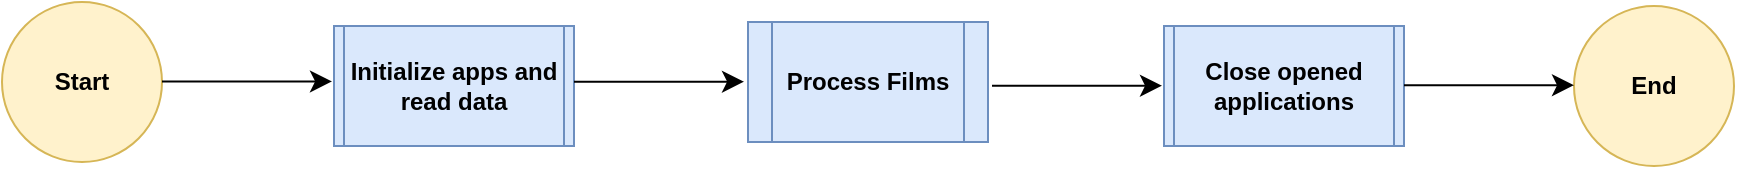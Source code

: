 <mxfile version="24.7.5" pages="6">
  <diagram name="Main TO-BE" id="g6Ii-7FAYiTRQ6rAsWxS">
    <mxGraphModel dx="-5" dy="1145" grid="0" gridSize="10" guides="1" tooltips="1" connect="1" arrows="1" fold="1" page="0" pageScale="1" pageWidth="850" pageHeight="1100" math="0" shadow="0">
      <root>
        <mxCell id="0" />
        <mxCell id="1" parent="0" />
        <mxCell id="bSlsCNtthOfruHYmhtNP-1" value="Start" style="ellipse;whiteSpace=wrap;html=1;aspect=fixed;fontStyle=1;fillColor=#fff2cc;strokeColor=#d6b656;" parent="1" vertex="1">
          <mxGeometry x="1568" y="-15" width="80" height="80" as="geometry" />
        </mxCell>
        <UserObject label="Initialize apps and read data" link="data:page/id,ruX4-K7DNZ9CoTYpRuX1" id="bSlsCNtthOfruHYmhtNP-2">
          <mxCell style="shape=process;whiteSpace=wrap;html=1;backgroundOutline=1;fillColor=#dae8fc;strokeColor=#6c8ebf;fontStyle=1;size=0.043;" parent="1" vertex="1">
            <mxGeometry x="1734" y="-3" width="120" height="60" as="geometry" />
          </mxCell>
        </UserObject>
        <mxCell id="bSlsCNtthOfruHYmhtNP-3" style="edgeStyle=none;curved=1;rounded=0;orthogonalLoop=1;jettySize=auto;html=1;entryX=0;entryY=0;entryDx=0;entryDy=0;fontSize=12;startSize=8;endSize=8;" parent="1" edge="1">
          <mxGeometry relative="1" as="geometry">
            <mxPoint x="1648" y="24.71" as="sourcePoint" />
            <mxPoint x="1733" y="24.71" as="targetPoint" />
          </mxGeometry>
        </mxCell>
        <mxCell id="bSlsCNtthOfruHYmhtNP-4" style="edgeStyle=none;curved=1;rounded=0;orthogonalLoop=1;jettySize=auto;html=1;entryX=0;entryY=0;entryDx=0;entryDy=0;fontSize=12;startSize=8;endSize=8;" parent="1" edge="1">
          <mxGeometry relative="1" as="geometry">
            <mxPoint x="1854" y="24.83" as="sourcePoint" />
            <mxPoint x="1939" y="24.83" as="targetPoint" />
          </mxGeometry>
        </mxCell>
        <mxCell id="bSlsCNtthOfruHYmhtNP-18" style="edgeStyle=none;curved=1;rounded=0;orthogonalLoop=1;jettySize=auto;html=1;entryX=0;entryY=0;entryDx=0;entryDy=0;fontSize=12;startSize=8;endSize=8;" parent="1" edge="1">
          <mxGeometry relative="1" as="geometry">
            <mxPoint x="2063" y="26.86" as="sourcePoint" />
            <mxPoint x="2148" y="26.86" as="targetPoint" />
          </mxGeometry>
        </mxCell>
        <UserObject label="Close opened applications" link="data:page/id,w8vVBX8NN2MA-V3uxlel" id="bSlsCNtthOfruHYmhtNP-21">
          <mxCell style="shape=process;whiteSpace=wrap;html=1;backgroundOutline=1;fillColor=#dae8fc;strokeColor=#6c8ebf;fontStyle=1;size=0.043;" parent="1" vertex="1">
            <mxGeometry x="2149" y="-3" width="120" height="60" as="geometry" />
          </mxCell>
        </UserObject>
        <UserObject label="Process Films" link="data:page/id,jKmA2GizDWWf2xkBfZPt" id="03r48G8rfKDm7N0-AbIw-1">
          <mxCell style="shape=process;whiteSpace=wrap;html=1;backgroundOutline=1;fillColor=#dae8fc;strokeColor=#6c8ebf;fontStyle=1" parent="1" vertex="1">
            <mxGeometry x="1941" y="-5" width="120" height="60" as="geometry" />
          </mxCell>
        </UserObject>
        <mxCell id="BpC50cQdxbMprjPpjHxn-1" value="End" style="ellipse;whiteSpace=wrap;html=1;aspect=fixed;fillColor=#fff2cc;strokeColor=#d6b656;fontStyle=1" parent="1" vertex="1">
          <mxGeometry x="2354" y="-13" width="80" height="80" as="geometry" />
        </mxCell>
        <mxCell id="BpC50cQdxbMprjPpjHxn-2" style="edgeStyle=none;curved=1;rounded=0;orthogonalLoop=1;jettySize=auto;html=1;entryX=0;entryY=0;entryDx=0;entryDy=0;fontSize=12;startSize=8;endSize=8;" parent="1" edge="1">
          <mxGeometry relative="1" as="geometry">
            <mxPoint x="2269" y="26.6" as="sourcePoint" />
            <mxPoint x="2354" y="26.6" as="targetPoint" />
          </mxGeometry>
        </mxCell>
      </root>
    </mxGraphModel>
  </diagram>
  <diagram id="ruX4-K7DNZ9CoTYpRuX1" name="Initialize apps and read data">
    <mxGraphModel dx="2328" dy="1445" grid="0" gridSize="10" guides="1" tooltips="1" connect="1" arrows="1" fold="1" page="0" pageScale="1" pageWidth="850" pageHeight="1100" math="0" shadow="0">
      <root>
        <mxCell id="0" />
        <mxCell id="1" parent="0" />
        <UserObject label="Start" link="data:page/id,g6Ii-7FAYiTRQ6rAsWxS" id="l4_VTKLaQJws45E8ukqv-2">
          <mxCell style="ellipse;whiteSpace=wrap;html=1;aspect=fixed;fontStyle=1;fillColor=#fff2cc;strokeColor=#d6b656;" parent="1" vertex="1">
            <mxGeometry x="-185" width="80" height="80" as="geometry" />
          </mxCell>
        </UserObject>
        <mxCell id="l4_VTKLaQJws45E8ukqv-17" value="Open IMDb page in browser" style="rounded=0;whiteSpace=wrap;html=1;fillColor=#dae8fc;strokeColor=#6c8ebf;fontStyle=1" parent="1" vertex="1">
          <mxGeometry x="984" y="40" width="120" height="60" as="geometry" />
        </mxCell>
        <mxCell id="l4_VTKLaQJws45E8ukqv-18" value="Edge" style="rounded=0;whiteSpace=wrap;html=1;strokeColor=#0e8088;fontStyle=1;fillColor=#b0e3e6;" parent="1" vertex="1">
          <mxGeometry x="984" width="120" height="40" as="geometry" />
        </mxCell>
        <mxCell id="l4_VTKLaQJws45E8ukqv-19" style="edgeStyle=none;curved=1;rounded=0;orthogonalLoop=1;jettySize=auto;html=1;entryX=0;entryY=0;entryDx=0;entryDy=0;fontSize=12;startSize=8;endSize=8;" parent="1" edge="1">
          <mxGeometry relative="1" as="geometry">
            <mxPoint x="1104" y="40" as="sourcePoint" />
            <mxPoint x="1189" y="40" as="targetPoint" />
          </mxGeometry>
        </mxCell>
        <mxCell id="l4_VTKLaQJws45E8ukqv-20" value="Logged in?" style="rhombus;whiteSpace=wrap;html=1;fillColor=#ffe6cc;strokeColor=#d79b00;fontStyle=1" parent="1" vertex="1">
          <mxGeometry x="1189" y="-10" width="100" height="100" as="geometry" />
        </mxCell>
        <mxCell id="l4_VTKLaQJws45E8ukqv-24" value="Click Sign in with IMDb" style="rounded=0;whiteSpace=wrap;html=1;fillColor=#dae8fc;strokeColor=#6c8ebf;fontStyle=1" parent="1" vertex="1">
          <mxGeometry x="1374" y="41" width="120" height="60" as="geometry" />
        </mxCell>
        <mxCell id="l4_VTKLaQJws45E8ukqv-25" value="Edge" style="rounded=0;whiteSpace=wrap;html=1;strokeColor=#0e8088;fontStyle=1;fillColor=#b0e3e6;" parent="1" vertex="1">
          <mxGeometry x="1374" y="1" width="120" height="40" as="geometry" />
        </mxCell>
        <mxCell id="l4_VTKLaQJws45E8ukqv-26" style="edgeStyle=none;curved=1;rounded=0;orthogonalLoop=1;jettySize=auto;html=1;entryX=0;entryY=0;entryDx=0;entryDy=0;fontSize=12;startSize=8;endSize=8;" parent="1" edge="1">
          <mxGeometry relative="1" as="geometry">
            <mxPoint x="1494" y="41" as="sourcePoint" />
            <mxPoint x="1579" y="41" as="targetPoint" />
          </mxGeometry>
        </mxCell>
        <mxCell id="l4_VTKLaQJws45E8ukqv-29" value="Edge" style="rounded=0;whiteSpace=wrap;html=1;strokeColor=#0e8088;fontStyle=1;fillColor=#b0e3e6;" parent="1" vertex="1">
          <mxGeometry x="1579" y="1.5" width="155" height="40" as="geometry" />
        </mxCell>
        <mxCell id="l4_VTKLaQJws45E8ukqv-31" value="Input the email adress" style="rounded=0;whiteSpace=wrap;html=1;fillColor=#dae8fc;strokeColor=#6c8ebf;fontStyle=1" parent="1" vertex="1">
          <mxGeometry x="1579" y="41.5" width="155" height="60" as="geometry" />
        </mxCell>
        <mxCell id="l4_VTKLaQJws45E8ukqv-37" style="edgeStyle=none;curved=1;rounded=0;orthogonalLoop=1;jettySize=auto;html=1;entryX=0;entryY=0;entryDx=0;entryDy=0;fontSize=12;startSize=8;endSize=8;" parent="1" edge="1">
          <mxGeometry relative="1" as="geometry">
            <mxPoint x="1734" y="41.5" as="sourcePoint" />
            <mxPoint x="1819" y="41.5" as="targetPoint" />
          </mxGeometry>
        </mxCell>
        <mxCell id="l4_VTKLaQJws45E8ukqv-39" value="Edge" style="rounded=0;whiteSpace=wrap;html=1;strokeColor=#0e8088;fontStyle=1;fillColor=#b0e3e6;" parent="1" vertex="1">
          <mxGeometry x="2044" y="2" width="120" height="40" as="geometry" />
        </mxCell>
        <mxCell id="l4_VTKLaQJws45E8ukqv-40" value="Click the &quot;Sign in&quot; button" style="rounded=0;whiteSpace=wrap;html=1;fillColor=#dae8fc;strokeColor=#6c8ebf;fontStyle=1" parent="1" vertex="1">
          <mxGeometry x="2044" y="42" width="120" height="60" as="geometry" />
        </mxCell>
        <mxCell id="l4_VTKLaQJws45E8ukqv-41" value="Home page?" style="rhombus;whiteSpace=wrap;html=1;fillColor=#ffe6cc;strokeColor=#d79b00;fontStyle=1" parent="1" vertex="1">
          <mxGeometry x="2253" y="-7" width="100" height="100" as="geometry" />
        </mxCell>
        <mxCell id="l4_VTKLaQJws45E8ukqv-42" style="edgeStyle=none;curved=1;rounded=0;orthogonalLoop=1;jettySize=auto;html=1;entryX=0;entryY=0;entryDx=0;entryDy=0;fontSize=12;startSize=8;endSize=8;" parent="1" edge="1">
          <mxGeometry relative="1" as="geometry">
            <mxPoint x="2353" y="42.71" as="sourcePoint" />
            <mxPoint x="2438" y="42.71" as="targetPoint" />
          </mxGeometry>
        </mxCell>
        <mxCell id="l4_VTKLaQJws45E8ukqv-43" value="Yes" style="edgeLabel;html=1;align=center;verticalAlign=middle;resizable=0;points=[];fontSize=12;" parent="l4_VTKLaQJws45E8ukqv-42" vertex="1" connectable="0">
          <mxGeometry x="-0.001" relative="1" as="geometry">
            <mxPoint as="offset" />
          </mxGeometry>
        </mxCell>
        <mxCell id="l4_VTKLaQJws45E8ukqv-44" style="edgeStyle=none;curved=1;rounded=0;orthogonalLoop=1;jettySize=auto;html=1;fontSize=12;startSize=8;endSize=8;verticalAlign=middle;entryX=0.5;entryY=1;entryDx=0;entryDy=0;" parent="1" edge="1">
          <mxGeometry relative="1" as="geometry">
            <mxPoint x="2302.83" y="-7" as="sourcePoint" />
            <mxPoint x="2303" y="-94" as="targetPoint" />
          </mxGeometry>
        </mxCell>
        <mxCell id="l4_VTKLaQJws45E8ukqv-45" value="No" style="edgeLabel;html=1;align=center;verticalAlign=middle;resizable=0;points=[];fontSize=12;" parent="l4_VTKLaQJws45E8ukqv-44" vertex="1" connectable="0">
          <mxGeometry x="-0.257" y="-1" relative="1" as="geometry">
            <mxPoint as="offset" />
          </mxGeometry>
        </mxCell>
        <mxCell id="l4_VTKLaQJws45E8ukqv-46" style="edgeStyle=orthogonalEdgeStyle;rounded=0;orthogonalLoop=1;jettySize=auto;html=1;fontSize=12;startSize=8;endSize=8;entryX=0.5;entryY=0;entryDx=0;entryDy=0;exitX=1;exitY=1;exitDx=0;exitDy=0;" parent="1" target="l4_VTKLaQJws45E8ukqv-52" edge="1">
          <mxGeometry relative="1" as="geometry">
            <mxPoint x="2363.0" y="-194.0" as="sourcePoint" />
            <mxPoint x="2499" y="-4" as="targetPoint" />
            <Array as="points">
              <mxPoint x="2479" y="-194" />
            </Array>
          </mxGeometry>
        </mxCell>
        <mxCell id="l4_VTKLaQJws45E8ukqv-47" style="edgeStyle=none;curved=1;rounded=0;orthogonalLoop=1;jettySize=auto;html=1;entryX=0;entryY=0;entryDx=0;entryDy=0;fontSize=12;startSize=8;endSize=8;" parent="1" edge="1">
          <mxGeometry relative="1" as="geometry">
            <mxPoint x="1289" y="40" as="sourcePoint" />
            <mxPoint x="1374" y="40" as="targetPoint" />
          </mxGeometry>
        </mxCell>
        <mxCell id="l4_VTKLaQJws45E8ukqv-48" value="&lt;font style=&quot;font-size: 18px;&quot;&gt;No&lt;/font&gt;" style="edgeLabel;html=1;align=center;verticalAlign=middle;resizable=0;points=[];fontSize=12;" parent="l4_VTKLaQJws45E8ukqv-47" vertex="1" connectable="0">
          <mxGeometry x="-0.002" relative="1" as="geometry">
            <mxPoint as="offset" />
          </mxGeometry>
        </mxCell>
        <mxCell id="l4_VTKLaQJws45E8ukqv-49" style="edgeStyle=none;curved=1;rounded=0;orthogonalLoop=1;jettySize=auto;html=1;entryX=0;entryY=0.5;entryDx=0;entryDy=0;fontSize=12;startSize=8;endSize=8;" parent="1" target="l4_VTKLaQJws45E8ukqv-41" edge="1">
          <mxGeometry relative="1" as="geometry">
            <mxPoint x="2164" y="42" as="sourcePoint" />
            <mxPoint x="2249" y="42" as="targetPoint" />
          </mxGeometry>
        </mxCell>
        <mxCell id="l4_VTKLaQJws45E8ukqv-50" value="" style="endArrow=classic;html=1;rounded=0;fontSize=12;startSize=8;endSize=8;curved=0;edgeStyle=orthogonalEdgeStyle;entryX=0.5;entryY=1;entryDx=0;entryDy=0;exitX=0.5;exitY=1;exitDx=0;exitDy=0;" parent="1" source="l4_VTKLaQJws45E8ukqv-20" target="l4_VTKLaQJws45E8ukqv-41" edge="1">
          <mxGeometry width="50" height="50" relative="1" as="geometry">
            <mxPoint x="1257" y="174" as="sourcePoint" />
            <mxPoint x="2305" y="103" as="targetPoint" />
            <Array as="points">
              <mxPoint x="1239" y="216" />
              <mxPoint x="2303" y="216" />
            </Array>
          </mxGeometry>
        </mxCell>
        <mxCell id="l4_VTKLaQJws45E8ukqv-51" value="&lt;font style=&quot;font-size: 18px;&quot;&gt;Yes&lt;/font&gt;" style="edgeLabel;html=1;align=center;verticalAlign=middle;resizable=0;points=[];fontSize=12;" parent="l4_VTKLaQJws45E8ukqv-50" vertex="1" connectable="0">
          <mxGeometry x="-0.744" y="-1" relative="1" as="geometry">
            <mxPoint as="offset" />
          </mxGeometry>
        </mxCell>
        <UserObject label="End" link="data:page/id,g6Ii-7FAYiTRQ6rAsWxS" id="l4_VTKLaQJws45E8ukqv-52">
          <mxCell style="ellipse;whiteSpace=wrap;html=1;aspect=fixed;fillColor=#fff2cc;strokeColor=#d6b656;fontStyle=1" parent="1" vertex="1">
            <mxGeometry x="2439" y="3" width="80" height="80" as="geometry" />
          </mxCell>
        </UserObject>
        <mxCell id="l4_VTKLaQJws45E8ukqv-59" style="edgeStyle=none;curved=1;rounded=0;orthogonalLoop=1;jettySize=auto;html=1;entryX=0;entryY=0;entryDx=0;entryDy=0;fontSize=12;startSize=8;endSize=8;" parent="1" edge="1">
          <mxGeometry relative="1" as="geometry">
            <mxPoint x="-104.0" y="40.0" as="sourcePoint" />
            <mxPoint x="-19" y="40.0" as="targetPoint" />
          </mxGeometry>
        </mxCell>
        <mxCell id="l4_VTKLaQJws45E8ukqv-60" style="edgeStyle=none;curved=1;rounded=0;orthogonalLoop=1;jettySize=auto;html=1;fontSize=12;startSize=8;endSize=8;exitX=0.994;exitY=1;exitDx=0;exitDy=0;exitPerimeter=0;" parent="1" edge="1" source="7Ap6quP4OAG97JNCgmz7-3">
          <mxGeometry relative="1" as="geometry">
            <mxPoint x="903.0" y="40.0" as="sourcePoint" />
            <mxPoint x="984" y="40" as="targetPoint" />
          </mxGeometry>
        </mxCell>
        <mxCell id="l4_VTKLaQJws45E8ukqv-69" value="Input: strLinkIMDb" style="rounded=0;whiteSpace=wrap;html=1;fillColor=#d5e8d4;strokeColor=#82b366;fontStyle=1" parent="1" vertex="1">
          <mxGeometry x="984" y="100" width="120" height="48" as="geometry" />
        </mxCell>
        <mxCell id="l4_VTKLaQJws45E8ukqv-71" value="&lt;p style=&quot;line-height: 120%;&quot;&gt;&lt;/p&gt;&lt;div style=&quot;&quot;&gt;&lt;span style=&quot;background-color: initial;&quot;&gt;Input: strAccountEmailAdress&lt;/span&gt;&lt;/div&gt;&lt;p&gt;&lt;/p&gt;" style="rounded=0;whiteSpace=wrap;html=1;fillColor=#d5e8d4;strokeColor=#82b366;fontStyle=1;align=center;" parent="1" vertex="1">
          <mxGeometry x="1579" y="100.5" width="155" height="40" as="geometry" />
        </mxCell>
        <mxCell id="O4I_OvGxzbpERsDwFsr5-2" value="Edge" style="rounded=0;whiteSpace=wrap;html=1;strokeColor=#0e8088;fontStyle=1;fillColor=#b0e3e6;" parent="1" vertex="1">
          <mxGeometry x="1818" y="2" width="140" height="40" as="geometry" />
        </mxCell>
        <mxCell id="O4I_OvGxzbpERsDwFsr5-3" value="Input the password" style="rounded=0;whiteSpace=wrap;html=1;fillColor=#dae8fc;strokeColor=#6c8ebf;fontStyle=1" parent="1" vertex="1">
          <mxGeometry x="1818" y="42" width="140" height="60" as="geometry" />
        </mxCell>
        <mxCell id="O4I_OvGxzbpERsDwFsr5-4" style="edgeStyle=none;curved=1;rounded=0;orthogonalLoop=1;jettySize=auto;html=1;entryX=0;entryY=0;entryDx=0;entryDy=0;fontSize=12;startSize=8;endSize=8;" parent="1" edge="1">
          <mxGeometry relative="1" as="geometry">
            <mxPoint x="1958" y="42" as="sourcePoint" />
            <mxPoint x="2043" y="42" as="targetPoint" />
          </mxGeometry>
        </mxCell>
        <mxCell id="O4I_OvGxzbpERsDwFsr5-5" value="Input: strAccountPassword" style="rounded=0;whiteSpace=wrap;html=1;fillColor=#d5e8d4;strokeColor=#82b366;fontStyle=1" parent="1" vertex="1">
          <mxGeometry x="1818" y="101" width="140" height="40" as="geometry" />
        </mxCell>
        <mxCell id="O4I_OvGxzbpERsDwFsr5-7" value="Open IMDb page in browser" style="rounded=0;whiteSpace=wrap;html=1;fillColor=#dae8fc;strokeColor=#6c8ebf;fontStyle=1" parent="1" vertex="1">
          <mxGeometry x="2243" y="-194" width="120" height="60" as="geometry" />
        </mxCell>
        <mxCell id="O4I_OvGxzbpERsDwFsr5-8" value="Edge" style="rounded=0;whiteSpace=wrap;html=1;strokeColor=#0e8088;fontStyle=1;fillColor=#b0e3e6;" parent="1" vertex="1">
          <mxGeometry x="2243" y="-234" width="120" height="40" as="geometry" />
        </mxCell>
        <mxCell id="O4I_OvGxzbpERsDwFsr5-9" value="Input: strLinkIMDb" style="rounded=0;whiteSpace=wrap;html=1;fillColor=#d5e8d4;strokeColor=#82b366;fontStyle=1" parent="1" vertex="1">
          <mxGeometry x="2243" y="-134" width="120" height="40" as="geometry" />
        </mxCell>
        <mxCell id="oXAJIV2uGlckcbsH6BrP-1" value="OUT:&lt;div&gt;&lt;span style=&quot;color: rgb(0, 0, 0); font-weight: 700;&quot;&gt;out_dtTemplateOutputTable&lt;/span&gt;&lt;span style=&quot;color: rgb(0, 0, 0); font-weight: 700;&quot;&gt;&lt;br&gt;&lt;/span&gt;&lt;/div&gt;&lt;div&gt;&lt;span style=&quot;color: rgb(0, 0, 0); font-weight: 700;&quot;&gt;out_dtMoviesInputTable&lt;/span&gt;&lt;/div&gt;" style="rounded=0;whiteSpace=wrap;html=1;fillColor=#f5f5f5;strokeColor=#666666;fontColor=#333333;dashed=1;fontStyle=0" parent="1" vertex="1">
          <mxGeometry x="2395.5" y="115" width="167" height="84" as="geometry" />
        </mxCell>
        <mxCell id="LySrJYUIZ4tdDjgMG6yE-3" value="Get assets" style="rounded=0;whiteSpace=wrap;html=1;fillColor=#dae8fc;strokeColor=#6c8ebf;fontStyle=1" parent="1" vertex="1">
          <mxGeometry x="-19" y="40" width="174" height="60" as="geometry" />
        </mxCell>
        <mxCell id="LySrJYUIZ4tdDjgMG6yE-4" value="Output:&amp;nbsp;&lt;div&gt;out_strOutputWorkbookPath&lt;br&gt;out_strInputWorkbookPath&lt;br&gt;&lt;/div&gt;&lt;div&gt;strLinkIMDb&lt;br&gt;&lt;/div&gt;&lt;div&gt;out_strMovieNotFoundError&lt;br&gt;&lt;/div&gt;&lt;div&gt;&lt;div&gt;out_strRecipientAdress&lt;br&gt;&lt;/div&gt;&lt;div&gt;out_strEmailSubject&lt;/div&gt;&lt;/div&gt;" style="rounded=0;whiteSpace=wrap;html=1;fillColor=#e1d5e7;strokeColor=#9673a6;fontStyle=1" parent="1" vertex="1">
          <mxGeometry x="-19" y="100" width="174" height="107" as="geometry" />
        </mxCell>
        <mxCell id="LySrJYUIZ4tdDjgMG6yE-5" value="Studio" style="rounded=0;whiteSpace=wrap;html=1;strokeColor=#0e8088;fontStyle=1;fillColor=#b0e3e6;" parent="1" vertex="1">
          <mxGeometry x="-19" width="174" height="40" as="geometry" />
        </mxCell>
        <mxCell id="E9vevBKNh3wo1kez2VcK-2" value="Get credentials" style="rounded=0;whiteSpace=wrap;html=1;fillColor=#dae8fc;strokeColor=#6c8ebf;fontStyle=1" parent="1" vertex="1">
          <mxGeometry x="242" y="40" width="174" height="60" as="geometry" />
        </mxCell>
        <mxCell id="E9vevBKNh3wo1kez2VcK-3" value="Output:&amp;nbsp;&lt;div&gt;strAccountEmailAdress&lt;br&gt;&lt;/div&gt;&lt;div&gt;strAccountPassword&lt;br&gt;&lt;/div&gt;" style="rounded=0;whiteSpace=wrap;html=1;fillColor=#e1d5e7;strokeColor=#9673a6;fontStyle=1" parent="1" vertex="1">
          <mxGeometry x="242" y="100" width="174" height="52" as="geometry" />
        </mxCell>
        <mxCell id="E9vevBKNh3wo1kez2VcK-4" value="Studio" style="rounded=0;whiteSpace=wrap;html=1;strokeColor=#0e8088;fontStyle=1;fillColor=#b0e3e6;" parent="1" vertex="1">
          <mxGeometry x="242" width="174" height="40" as="geometry" />
        </mxCell>
        <mxCell id="E9vevBKNh3wo1kez2VcK-6" style="edgeStyle=none;curved=1;rounded=0;orthogonalLoop=1;jettySize=auto;html=1;entryX=0;entryY=0;entryDx=0;entryDy=0;fontSize=12;startSize=8;endSize=8;" parent="1" edge="1">
          <mxGeometry relative="1" as="geometry">
            <mxPoint x="155.0" y="40.0" as="sourcePoint" />
            <mxPoint x="240" y="40.0" as="targetPoint" />
          </mxGeometry>
        </mxCell>
        <mxCell id="E9vevBKNh3wo1kez2VcK-7" style="edgeStyle=none;curved=1;rounded=0;orthogonalLoop=1;jettySize=auto;html=1;entryX=0;entryY=0;entryDx=0;entryDy=0;fontSize=12;startSize=8;endSize=8;" parent="1" edge="1">
          <mxGeometry relative="1" as="geometry">
            <mxPoint x="659.0" y="40.0" as="sourcePoint" />
            <mxPoint x="744" y="40.0" as="targetPoint" />
          </mxGeometry>
        </mxCell>
        <mxCell id="4tQDmRszAA8X27do6zRe-1" value="Build output data table with template" style="rounded=0;whiteSpace=wrap;html=1;fillColor=#dae8fc;strokeColor=#6c8ebf;fontStyle=1" parent="1" vertex="1">
          <mxGeometry x="501" y="40" width="158" height="60" as="geometry" />
        </mxCell>
        <mxCell id="4tQDmRszAA8X27do6zRe-2" value="Output: out_dtTemplateOutputTable" style="rounded=0;whiteSpace=wrap;html=1;fillColor=#e1d5e7;strokeColor=#9673a6;fontStyle=1" parent="1" vertex="1">
          <mxGeometry x="501" y="100" width="158" height="40" as="geometry" />
        </mxCell>
        <mxCell id="4tQDmRszAA8X27do6zRe-3" value="Studio" style="rounded=0;whiteSpace=wrap;html=1;strokeColor=#0e8088;fontStyle=1;fillColor=#b0e3e6;" parent="1" vertex="1">
          <mxGeometry x="501" width="158" height="40" as="geometry" />
        </mxCell>
        <mxCell id="C8v1ZJTH3I96jfRxtmLl-1" style="edgeStyle=none;curved=1;rounded=0;orthogonalLoop=1;jettySize=auto;html=1;entryX=0;entryY=0;entryDx=0;entryDy=0;fontSize=12;startSize=8;endSize=8;" parent="1" edge="1">
          <mxGeometry relative="1" as="geometry">
            <mxPoint x="416.0" y="40.0" as="sourcePoint" />
            <mxPoint x="501" y="40.0" as="targetPoint" />
          </mxGeometry>
        </mxCell>
        <mxCell id="7Ap6quP4OAG97JNCgmz7-1" value="Extract input movies from excel to input data table" style="rounded=0;whiteSpace=wrap;html=1;fillColor=#dae8fc;strokeColor=#6c8ebf;fontStyle=1" parent="1" vertex="1">
          <mxGeometry x="745" y="40" width="156" height="60" as="geometry" />
        </mxCell>
        <mxCell id="7Ap6quP4OAG97JNCgmz7-2" value="Output: out_dtMoviesInputTable" style="rounded=0;whiteSpace=wrap;html=1;fillColor=#e1d5e7;strokeColor=#9673a6;fontStyle=1" parent="1" vertex="1">
          <mxGeometry x="745" y="141" width="156" height="40" as="geometry" />
        </mxCell>
        <mxCell id="7Ap6quP4OAG97JNCgmz7-3" value="Studio" style="rounded=0;whiteSpace=wrap;html=1;strokeColor=#0e8088;fontStyle=1;fillColor=#b0e3e6;" parent="1" vertex="1">
          <mxGeometry x="745" width="156" height="40" as="geometry" />
        </mxCell>
        <mxCell id="aYEpeomK6poTrIzqIibg-1" value="Input: out_strInputWorkbookPath" style="rounded=0;whiteSpace=wrap;html=1;fillColor=#d5e8d4;strokeColor=#82b366;fontStyle=1" parent="1" vertex="1">
          <mxGeometry x="745" y="100.5" width="156" height="39.5" as="geometry" />
        </mxCell>
      </root>
    </mxGraphModel>
  </diagram>
  <diagram id="jKmA2GizDWWf2xkBfZPt" name="Process Films">
    <mxGraphModel dx="234" dy="1294" grid="0" gridSize="10" guides="1" tooltips="1" connect="1" arrows="1" fold="1" page="0" pageScale="1" pageWidth="850" pageHeight="1100" math="0" shadow="0">
      <root>
        <mxCell id="0" />
        <mxCell id="1" parent="0" />
        <mxCell id="7M-kJ9FpzyfJG7sSzKVE-1" style="edgeStyle=none;curved=1;rounded=0;orthogonalLoop=1;jettySize=auto;html=1;entryX=0;entryY=0.5;entryDx=0;entryDy=0;fontSize=12;startSize=8;endSize=8;" parent="1" target="7M-kJ9FpzyfJG7sSzKVE-2" edge="1">
          <mxGeometry relative="1" as="geometry">
            <mxPoint x="1846" y="27" as="sourcePoint" />
            <mxPoint x="1931" y="27" as="targetPoint" />
          </mxGeometry>
        </mxCell>
        <UserObject label="Search and rate movie" link="data:page/id,0IVJ0yKcwo-F8aywClvS" id="7M-kJ9FpzyfJG7sSzKVE-2">
          <mxCell style="shape=process;whiteSpace=wrap;html=1;backgroundOutline=1;fillColor=#dae8fc;strokeColor=#6c8ebf;fontStyle=1;size=0.051;" parent="1" vertex="1">
            <mxGeometry x="1940" y="-3" width="120" height="60" as="geometry" />
          </mxCell>
        </UserObject>
        <mxCell id="7M-kJ9FpzyfJG7sSzKVE-3" style="edgeStyle=none;curved=1;rounded=0;orthogonalLoop=1;jettySize=auto;html=1;entryX=0;entryY=0;entryDx=0;entryDy=0;fontSize=12;startSize=8;endSize=8;" parent="1" edge="1">
          <mxGeometry relative="1" as="geometry">
            <mxPoint x="2060" y="24.71" as="sourcePoint" />
            <mxPoint x="2145" y="24.71" as="targetPoint" />
          </mxGeometry>
        </mxCell>
        <UserObject label="Read and save movie info" link="data:page/id,57PPhPq7-QRcSlqKobF7" id="7M-kJ9FpzyfJG7sSzKVE-4">
          <mxCell style="shape=process;whiteSpace=wrap;html=1;backgroundOutline=1;fillColor=#dae8fc;strokeColor=#6c8ebf;fontStyle=1;size=0.053;" parent="1" vertex="1">
            <mxGeometry x="2340" y="-5" width="120" height="60" as="geometry" />
          </mxCell>
        </UserObject>
        <mxCell id="7M-kJ9FpzyfJG7sSzKVE-5" style="edgeStyle=none;curved=1;rounded=0;orthogonalLoop=1;jettySize=auto;html=1;entryX=0;entryY=0;entryDx=0;entryDy=0;fontSize=12;startSize=8;endSize=8;" parent="1" edge="1">
          <mxGeometry relative="1" as="geometry">
            <mxPoint x="2460" y="19.71" as="sourcePoint" />
            <mxPoint x="2545" y="19.71" as="targetPoint" />
          </mxGeometry>
        </mxCell>
        <mxCell id="7M-kJ9FpzyfJG7sSzKVE-6" value="Movie found?" style="rhombus;whiteSpace=wrap;html=1;fillColor=#ffe6cc;strokeColor=#d79b00;fontStyle=1" parent="1" vertex="1">
          <mxGeometry x="2145" y="-25" width="100" height="100" as="geometry" />
        </mxCell>
        <mxCell id="7M-kJ9FpzyfJG7sSzKVE-7" style="edgeStyle=none;curved=1;rounded=0;orthogonalLoop=1;jettySize=auto;html=1;entryX=0;entryY=1;entryDx=0;entryDy=0;fontSize=12;startSize=8;endSize=8;" parent="1" edge="1">
          <mxGeometry relative="1" as="geometry">
            <mxPoint x="2245" y="24.71" as="sourcePoint" />
            <mxPoint x="2340" y="25" as="targetPoint" />
          </mxGeometry>
        </mxCell>
        <mxCell id="7M-kJ9FpzyfJG7sSzKVE-8" value="&lt;font style=&quot;font-size: 18px;&quot;&gt;Yes&lt;/font&gt;" style="edgeLabel;html=1;align=center;verticalAlign=middle;resizable=0;points=[];fontSize=12;" parent="7M-kJ9FpzyfJG7sSzKVE-7" vertex="1" connectable="0">
          <mxGeometry x="-0.018" y="-1" relative="1" as="geometry">
            <mxPoint as="offset" />
          </mxGeometry>
        </mxCell>
        <mxCell id="7M-kJ9FpzyfJG7sSzKVE-9" style="edgeStyle=orthogonalEdgeStyle;rounded=0;orthogonalLoop=1;jettySize=auto;html=1;fontSize=12;startSize=8;endSize=8;entryX=0.5;entryY=1;entryDx=0;entryDy=0;exitX=0.5;exitY=1;exitDx=0;exitDy=0;" parent="1" source="7M-kJ9FpzyfJG7sSzKVE-6" target="WClU35bsI_FbeTiYlPMX-1" edge="1">
          <mxGeometry relative="1" as="geometry">
            <mxPoint x="2081.0" y="78" as="sourcePoint" />
            <mxPoint x="2737.82" y="81" as="targetPoint" />
            <Array as="points">
              <mxPoint x="2195" y="88" />
              <mxPoint x="2194" y="88" />
              <mxPoint x="2194" y="149" />
              <mxPoint x="2605" y="149" />
            </Array>
          </mxGeometry>
        </mxCell>
        <mxCell id="7M-kJ9FpzyfJG7sSzKVE-10" value="&lt;font style=&quot;font-size: 18px;&quot;&gt;No&lt;/font&gt;" style="edgeLabel;html=1;align=center;verticalAlign=middle;resizable=0;points=[];fontSize=12;" parent="7M-kJ9FpzyfJG7sSzKVE-9" vertex="1" connectable="0">
          <mxGeometry x="-0.3" y="-1" relative="1" as="geometry">
            <mxPoint x="-32" y="-1" as="offset" />
          </mxGeometry>
        </mxCell>
        <mxCell id="7M-kJ9FpzyfJG7sSzKVE-11" value="Anymore movies?" style="rhombus;whiteSpace=wrap;html=1;fillColor=#ffe6cc;strokeColor=#d79b00;fontStyle=1" parent="1" vertex="1">
          <mxGeometry x="2956" y="-30" width="100" height="100" as="geometry" />
        </mxCell>
        <mxCell id="7M-kJ9FpzyfJG7sSzKVE-12" value="" style="endArrow=classic;html=1;rounded=0;fontSize=12;startSize=8;endSize=8;edgeStyle=orthogonalEdgeStyle;entryX=0.5;entryY=0;entryDx=0;entryDy=0;exitX=0.5;exitY=0;exitDx=0;exitDy=0;" parent="1" source="7M-kJ9FpzyfJG7sSzKVE-11" target="7M-kJ9FpzyfJG7sSzKVE-2" edge="1">
          <mxGeometry width="50" height="50" relative="1" as="geometry">
            <mxPoint x="2595" y="-30.5" as="sourcePoint" />
            <mxPoint x="1785" y="-14" as="targetPoint" />
            <Array as="points">
              <mxPoint x="3006" y="-58" />
              <mxPoint x="2000" y="-58" />
            </Array>
          </mxGeometry>
        </mxCell>
        <mxCell id="7M-kJ9FpzyfJG7sSzKVE-14" style="edgeStyle=none;curved=1;rounded=0;orthogonalLoop=1;jettySize=auto;html=1;entryX=0;entryY=0;entryDx=0;entryDy=0;fontSize=12;startSize=8;endSize=8;" parent="1" edge="1">
          <mxGeometry relative="1" as="geometry">
            <mxPoint x="3056" y="19.86" as="sourcePoint" />
            <mxPoint x="3141" y="19.86" as="targetPoint" />
          </mxGeometry>
        </mxCell>
        <mxCell id="7M-kJ9FpzyfJG7sSzKVE-15" value="&lt;font style=&quot;font-size: 18px;&quot;&gt;No&lt;/font&gt;" style="edgeLabel;html=1;align=center;verticalAlign=middle;resizable=0;points=[];fontSize=12;" parent="1" vertex="1" connectable="0">
          <mxGeometry x="3093.001" y="20" as="geometry" />
        </mxCell>
        <mxCell id="UGRRmMFsnHfLG923bb8Z-3" style="edgeStyle=none;curved=1;rounded=0;orthogonalLoop=1;jettySize=auto;html=1;entryX=0;entryY=1;entryDx=0;entryDy=0;fontSize=12;startSize=8;endSize=8;" parent="1" source="7M-kJ9FpzyfJG7sSzKVE-16" edge="1">
          <mxGeometry relative="1" as="geometry">
            <mxPoint x="1726" y="28" as="targetPoint" />
          </mxGeometry>
        </mxCell>
        <UserObject label="Start" link="data:page/id,g6Ii-7FAYiTRQ6rAsWxS" id="7M-kJ9FpzyfJG7sSzKVE-16">
          <mxCell style="ellipse;whiteSpace=wrap;html=1;aspect=fixed;fontStyle=1;fillColor=#fff2cc;strokeColor=#d6b656;" parent="1" vertex="1">
            <mxGeometry x="1562" y="-13" width="80" height="80" as="geometry" />
          </mxCell>
        </UserObject>
        <UserObject label="End" link="data:page/id,g6Ii-7FAYiTRQ6rAsWxS" id="7M-kJ9FpzyfJG7sSzKVE-17">
          <mxCell style="ellipse;whiteSpace=wrap;html=1;aspect=fixed;fillColor=#fff2cc;strokeColor=#d6b656;fontStyle=1" parent="1" vertex="1">
            <mxGeometry x="3142" y="-20" width="80" height="80" as="geometry" />
          </mxCell>
        </UserObject>
        <mxCell id="rWaX_CcEWR9NoN8COIqN-1" value="IN:&lt;div&gt;&lt;span style=&quot;color: rgb(0, 0, 0); font-weight: 700;&quot;&gt;in_strMovieNotFoundError&lt;/span&gt;&lt;span style=&quot;color: rgb(0, 0, 0); font-weight: 700;&quot;&gt;&lt;br&gt;&lt;/span&gt;&lt;/div&gt;&lt;div&gt;&lt;span style=&quot;color: rgb(0, 0, 0); font-weight: 700;&quot;&gt;in_dtTemplateTable&lt;/span&gt;&lt;/div&gt;&lt;div&gt;&lt;span style=&quot;color: rgb(0, 0, 0); font-weight: 700;&quot;&gt;in_&lt;/span&gt;&lt;span style=&quot;color: rgb(0, 0, 0); font-weight: 700; background-color: initial;&quot;&gt;dtMoviesInputTable&lt;/span&gt;&lt;/div&gt;" style="rounded=0;whiteSpace=wrap;html=1;fillColor=#f5f5f5;strokeColor=#666666;fontColor=#333333;dashed=1;fontStyle=0" parent="1" vertex="1">
          <mxGeometry x="1489" y="112" width="161" height="95" as="geometry" />
        </mxCell>
        <mxCell id="YxQAYbe4gwufsS17q-aA-1" value="OUT:&lt;div&gt;&lt;span style=&quot;color: rgb(0, 0, 0); font-weight: 700;&quot;&gt;out_dtMoviesOutputTable&lt;/span&gt;&lt;/div&gt;" style="rounded=0;whiteSpace=wrap;html=1;fillColor=#f5f5f5;strokeColor=#666666;fontColor=#333333;dashed=1;fontStyle=0" parent="1" vertex="1">
          <mxGeometry x="3103" y="96" width="170" height="60" as="geometry" />
        </mxCell>
        <mxCell id="MfXz2QX_yj5KEe_cRfs6-4" style="edgeStyle=none;curved=1;rounded=0;orthogonalLoop=1;jettySize=auto;html=1;entryX=0;entryY=0;entryDx=0;entryDy=0;fontSize=12;startSize=8;endSize=8;" parent="1" edge="1">
          <mxGeometry relative="1" as="geometry">
            <mxPoint x="2871" y="19.23" as="sourcePoint" />
            <mxPoint x="2956" y="19.23" as="targetPoint" />
          </mxGeometry>
        </mxCell>
        <mxCell id="MfXz2QX_yj5KEe_cRfs6-5" value="Verify if there are movies left" style="rounded=0;whiteSpace=wrap;html=1;fillColor=#dae8fc;strokeColor=#6c8ebf;fontStyle=1" parent="1" vertex="1">
          <mxGeometry x="2751" y="20" width="120" height="60" as="geometry" />
        </mxCell>
        <mxCell id="MfXz2QX_yj5KEe_cRfs6-6" value="Studio" style="rounded=0;whiteSpace=wrap;html=1;strokeColor=#0e8088;fontStyle=1;fillColor=#b0e3e6;" parent="1" vertex="1">
          <mxGeometry x="2751" y="-20" width="120" height="40" as="geometry" />
        </mxCell>
        <mxCell id="ZN5TBquR_hCb59VdD3hi-1" value="Get rows count" style="rounded=0;whiteSpace=wrap;html=1;fillColor=#dae8fc;strokeColor=#6c8ebf;fontStyle=1" parent="1" vertex="1">
          <mxGeometry x="1726" y="27" width="120" height="60" as="geometry" />
        </mxCell>
        <mxCell id="ZN5TBquR_hCb59VdD3hi-2" value="Studio" style="rounded=0;whiteSpace=wrap;html=1;strokeColor=#0e8088;fontStyle=1;fillColor=#b0e3e6;" parent="1" vertex="1">
          <mxGeometry x="1726" y="-13" width="120" height="40" as="geometry" />
        </mxCell>
        <mxCell id="WClU35bsI_FbeTiYlPMX-1" value="Increment RowIndex for the next movie" style="rounded=0;whiteSpace=wrap;html=1;fillColor=#dae8fc;strokeColor=#6c8ebf;fontStyle=1" parent="1" vertex="1">
          <mxGeometry x="2545" y="20" width="120" height="60" as="geometry" />
        </mxCell>
        <mxCell id="WClU35bsI_FbeTiYlPMX-2" value="Studio" style="rounded=0;whiteSpace=wrap;html=1;strokeColor=#0e8088;fontStyle=1;fillColor=#b0e3e6;" parent="1" vertex="1">
          <mxGeometry x="2545" y="-20" width="120" height="40" as="geometry" />
        </mxCell>
        <mxCell id="WClU35bsI_FbeTiYlPMX-6" style="edgeStyle=none;curved=1;rounded=0;orthogonalLoop=1;jettySize=auto;html=1;entryX=0;entryY=0;entryDx=0;entryDy=0;fontSize=12;startSize=8;endSize=8;" parent="1" edge="1">
          <mxGeometry relative="1" as="geometry">
            <mxPoint x="2665" y="19.23" as="sourcePoint" />
            <mxPoint x="2750" y="19.23" as="targetPoint" />
          </mxGeometry>
        </mxCell>
      </root>
    </mxGraphModel>
  </diagram>
  <diagram id="0IVJ0yKcwo-F8aywClvS" name="Search and rate movie">
    <mxGraphModel dx="-1366" dy="1294" grid="0" gridSize="10" guides="1" tooltips="1" connect="1" arrows="1" fold="1" page="0" pageScale="1" pageWidth="850" pageHeight="1100" math="0" shadow="0">
      <root>
        <mxCell id="0" />
        <mxCell id="1" parent="0" />
        <mxCell id="6Yr54XhctrXf2k9YNCu--1" value="Get current movie name from input datatable" style="rounded=0;whiteSpace=wrap;html=1;fillColor=#dae8fc;strokeColor=#6c8ebf;fontStyle=1" parent="1" vertex="1">
          <mxGeometry x="3152" y="29" width="131" height="60" as="geometry" />
        </mxCell>
        <mxCell id="6Yr54XhctrXf2k9YNCu--2" value="Studio" style="rounded=0;whiteSpace=wrap;html=1;strokeColor=#0e8088;fontStyle=1;fillColor=#b0e3e6;" parent="1" vertex="1">
          <mxGeometry x="3152" y="-11" width="131" height="40" as="geometry" />
        </mxCell>
        <mxCell id="6Yr54XhctrXf2k9YNCu--5" style="edgeStyle=none;curved=1;rounded=0;orthogonalLoop=1;jettySize=auto;html=1;entryX=0;entryY=0;entryDx=0;entryDy=0;fontSize=12;startSize=8;endSize=8;" parent="1" edge="1">
          <mxGeometry relative="1" as="geometry">
            <mxPoint x="3726" y="31" as="sourcePoint" />
            <mxPoint x="3801" y="31" as="targetPoint" />
          </mxGeometry>
        </mxCell>
        <mxCell id="6Yr54XhctrXf2k9YNCu--8" value="Insert movie name in output datatable" style="rounded=0;whiteSpace=wrap;html=1;fillColor=#dae8fc;strokeColor=#6c8ebf;fontStyle=1" parent="1" vertex="1">
          <mxGeometry x="3369" y="31" width="140" height="60" as="geometry" />
        </mxCell>
        <mxCell id="6Yr54XhctrXf2k9YNCu--9" value="Input:&lt;div&gt;io_dtMoviesOutputTable&lt;br&gt;&lt;/div&gt;&lt;div&gt;&amp;nbsp;strMovieName&lt;/div&gt;" style="rounded=0;whiteSpace=wrap;html=1;fillColor=#d5e8d4;strokeColor=#82b366;fontStyle=1" parent="1" vertex="1">
          <mxGeometry x="3369" y="91" width="140" height="40" as="geometry" />
        </mxCell>
        <mxCell id="6Yr54XhctrXf2k9YNCu--10" value="Studio" style="rounded=0;whiteSpace=wrap;html=1;strokeColor=#0e8088;fontStyle=1;fillColor=#b0e3e6;" parent="1" vertex="1">
          <mxGeometry x="3369" y="-9" width="140" height="40" as="geometry" />
        </mxCell>
        <mxCell id="6Yr54XhctrXf2k9YNCu--11" style="edgeStyle=none;curved=1;rounded=0;orthogonalLoop=1;jettySize=auto;html=1;entryX=0;entryY=0;entryDx=0;entryDy=0;fontSize=12;startSize=8;endSize=8;" parent="1" edge="1">
          <mxGeometry relative="1" as="geometry">
            <mxPoint x="3283" y="30" as="sourcePoint" />
            <mxPoint x="3368" y="30" as="targetPoint" />
          </mxGeometry>
        </mxCell>
        <mxCell id="6Yr54XhctrXf2k9YNCu--13" value="Output: strMovieName" style="rounded=0;whiteSpace=wrap;html=1;fillColor=#e1d5e7;strokeColor=#9673a6;fontStyle=1" parent="1" vertex="1">
          <mxGeometry x="3152" y="130" width="131" height="40" as="geometry" />
        </mxCell>
        <mxCell id="6Yr54XhctrXf2k9YNCu--17" value="Search current movie on IMDb" style="rounded=0;whiteSpace=wrap;html=1;fillColor=#dae8fc;strokeColor=#6c8ebf;fontStyle=1" parent="1" vertex="1">
          <mxGeometry x="3801" y="31" width="120" height="60" as="geometry" />
        </mxCell>
        <mxCell id="6Yr54XhctrXf2k9YNCu--18" value="Input: strMovieName" style="rounded=0;whiteSpace=wrap;html=1;fillColor=#d5e8d4;strokeColor=#82b366;fontStyle=1" parent="1" vertex="1">
          <mxGeometry x="3801" y="91" width="120" height="40" as="geometry" />
        </mxCell>
        <mxCell id="6Yr54XhctrXf2k9YNCu--19" value="Edge" style="rounded=0;whiteSpace=wrap;html=1;strokeColor=#0e8088;fontStyle=1;fillColor=#b0e3e6;" parent="1" vertex="1">
          <mxGeometry x="3801" y="-9" width="120" height="40" as="geometry" />
        </mxCell>
        <mxCell id="6Yr54XhctrXf2k9YNCu--23" style="edgeStyle=none;curved=1;rounded=0;orthogonalLoop=1;jettySize=auto;html=1;entryX=0;entryY=0;entryDx=0;entryDy=0;fontSize=12;startSize=8;endSize=8;" parent="1" edge="1">
          <mxGeometry relative="1" as="geometry">
            <mxPoint x="3921" y="31" as="sourcePoint" />
            <mxPoint x="4006" y="31" as="targetPoint" />
          </mxGeometry>
        </mxCell>
        <UserObject label="Start" link="data:page/id,jKmA2GizDWWf2xkBfZPt" id="6Yr54XhctrXf2k9YNCu--24">
          <mxCell style="ellipse;whiteSpace=wrap;html=1;aspect=fixed;fontStyle=1;fillColor=#fff2cc;strokeColor=#d6b656;" parent="1" vertex="1">
            <mxGeometry x="2987" y="-9" width="80" height="80" as="geometry" />
          </mxCell>
        </UserObject>
        <mxCell id="6Yr54XhctrXf2k9YNCu--26" value="Movie found?" style="rhombus;whiteSpace=wrap;html=1;fillColor=#ffe6cc;strokeColor=#d79b00;fontStyle=1" parent="1" vertex="1">
          <mxGeometry x="4006" y="-19" width="100" height="100" as="geometry" />
        </mxCell>
        <mxCell id="6Yr54XhctrXf2k9YNCu--27" style="edgeStyle=none;curved=1;rounded=0;orthogonalLoop=1;jettySize=auto;html=1;fontSize=12;startSize=8;endSize=8;entryX=0.5;entryY=0;entryDx=0;entryDy=0;exitX=0.5;exitY=1;exitDx=0;exitDy=0;" parent="1" source="6Yr54XhctrXf2k9YNCu--26" edge="1">
          <mxGeometry relative="1" as="geometry">
            <mxPoint x="4055" y="100" as="sourcePoint" />
            <mxPoint x="4056" y="161" as="targetPoint" />
          </mxGeometry>
        </mxCell>
        <mxCell id="6Yr54XhctrXf2k9YNCu--28" value="&lt;font style=&quot;font-size: 18px;&quot;&gt;No&lt;/font&gt;" style="edgeLabel;html=1;align=center;verticalAlign=middle;resizable=0;points=[];fontSize=12;" parent="6Yr54XhctrXf2k9YNCu--27" vertex="1" connectable="0">
          <mxGeometry x="-0.3" y="-1" relative="1" as="geometry">
            <mxPoint as="offset" />
          </mxGeometry>
        </mxCell>
        <mxCell id="6Yr54XhctrXf2k9YNCu--29" style="edgeStyle=none;curved=1;rounded=0;orthogonalLoop=1;jettySize=auto;html=1;entryX=0;entryY=0;entryDx=0;entryDy=0;fontSize=12;startSize=8;endSize=8;" parent="1" target="Dg47NCKiAwMoH3ZVOtFg-10" edge="1">
          <mxGeometry relative="1" as="geometry">
            <mxPoint x="4106" y="31" as="sourcePoint" />
            <mxPoint x="4201" y="31.29" as="targetPoint" />
          </mxGeometry>
        </mxCell>
        <mxCell id="6Yr54XhctrXf2k9YNCu--30" value="&lt;font style=&quot;font-size: 18px;&quot;&gt;Yes&lt;/font&gt;" style="edgeLabel;html=1;align=center;verticalAlign=middle;resizable=0;points=[];fontSize=12;" parent="6Yr54XhctrXf2k9YNCu--29" vertex="1" connectable="0">
          <mxGeometry x="-0.018" y="-1" relative="1" as="geometry">
            <mxPoint as="offset" />
          </mxGeometry>
        </mxCell>
        <mxCell id="6Yr54XhctrXf2k9YNCu--31" value="Click on found movie" style="rounded=0;whiteSpace=wrap;html=1;fillColor=#dae8fc;strokeColor=#6c8ebf;fontStyle=1" parent="1" vertex="1">
          <mxGeometry x="4421" y="32" width="120" height="60" as="geometry" />
        </mxCell>
        <mxCell id="6Yr54XhctrXf2k9YNCu--32" value="Edge" style="rounded=0;whiteSpace=wrap;html=1;strokeColor=#0e8088;fontStyle=1;fillColor=#b0e3e6;" parent="1" vertex="1">
          <mxGeometry x="4421" y="-8" width="120" height="40" as="geometry" />
        </mxCell>
        <mxCell id="6Yr54XhctrXf2k9YNCu--33" style="edgeStyle=none;curved=1;rounded=0;orthogonalLoop=1;jettySize=auto;html=1;entryX=0;entryY=0;entryDx=0;entryDy=0;fontSize=12;startSize=8;endSize=8;" parent="1" edge="1">
          <mxGeometry relative="1" as="geometry">
            <mxPoint x="4541" y="32.0" as="sourcePoint" />
            <mxPoint x="4626" y="32.0" as="targetPoint" />
          </mxGeometry>
        </mxCell>
        <mxCell id="6Yr54XhctrXf2k9YNCu--35" value="Movie already rated?" style="rhombus;whiteSpace=wrap;html=1;fillColor=#ffe6cc;strokeColor=#d79b00;fontStyle=1" parent="1" vertex="1">
          <mxGeometry x="4626" y="-18" width="100" height="100" as="geometry" />
        </mxCell>
        <mxCell id="6Yr54XhctrXf2k9YNCu--36" style="edgeStyle=none;curved=1;rounded=0;orthogonalLoop=1;jettySize=auto;html=1;entryX=0;entryY=1;entryDx=0;entryDy=0;fontSize=12;startSize=8;endSize=8;" parent="1" edge="1">
          <mxGeometry relative="1" as="geometry">
            <mxPoint x="4726" y="32" as="sourcePoint" />
            <mxPoint x="4821" y="32.29" as="targetPoint" />
          </mxGeometry>
        </mxCell>
        <mxCell id="6Yr54XhctrXf2k9YNCu--37" value="&lt;font style=&quot;font-size: 18px;&quot;&gt;Yes&lt;/font&gt;" style="edgeLabel;html=1;align=center;verticalAlign=middle;resizable=0;points=[];fontSize=12;" parent="6Yr54XhctrXf2k9YNCu--36" vertex="1" connectable="0">
          <mxGeometry x="-0.018" y="-1" relative="1" as="geometry">
            <mxPoint as="offset" />
          </mxGeometry>
        </mxCell>
        <mxCell id="6Yr54XhctrXf2k9YNCu--38" style="edgeStyle=orthogonalEdgeStyle;rounded=0;orthogonalLoop=1;jettySize=auto;html=1;fontSize=12;startSize=8;endSize=8;entryX=0.5;entryY=0;entryDx=0;entryDy=0;" parent="1" edge="1">
          <mxGeometry relative="1" as="geometry">
            <mxPoint x="4676" y="-18" as="sourcePoint" />
            <mxPoint x="5088.14" y="-8" as="targetPoint" />
            <Array as="points">
              <mxPoint x="4676.14" y="-90" />
              <mxPoint x="5088.14" y="-90" />
            </Array>
          </mxGeometry>
        </mxCell>
        <mxCell id="6Yr54XhctrXf2k9YNCu--39" value="&lt;font style=&quot;font-size: 18px;&quot;&gt;No&lt;/font&gt;" style="edgeLabel;html=1;align=center;verticalAlign=middle;resizable=0;points=[];fontSize=12;" parent="6Yr54XhctrXf2k9YNCu--38" vertex="1" connectable="0">
          <mxGeometry x="-0.3" y="-1" relative="1" as="geometry">
            <mxPoint x="-102" y="1" as="offset" />
          </mxGeometry>
        </mxCell>
        <mxCell id="6Yr54XhctrXf2k9YNCu--40" value="Remove movie rating" style="rounded=0;whiteSpace=wrap;html=1;fillColor=#dae8fc;strokeColor=#6c8ebf;fontStyle=1" parent="1" vertex="1">
          <mxGeometry x="4822" y="32" width="120" height="60" as="geometry" />
        </mxCell>
        <mxCell id="6Yr54XhctrXf2k9YNCu--41" value="Edge" style="rounded=0;whiteSpace=wrap;html=1;strokeColor=#0e8088;fontStyle=1;fillColor=#b0e3e6;" parent="1" vertex="1">
          <mxGeometry x="4822" y="-8" width="120" height="40" as="geometry" />
        </mxCell>
        <mxCell id="6Yr54XhctrXf2k9YNCu--47" style="edgeStyle=none;curved=1;rounded=0;orthogonalLoop=1;jettySize=auto;html=1;entryX=0;entryY=0;entryDx=0;entryDy=0;fontSize=12;startSize=8;endSize=8;" parent="1" edge="1">
          <mxGeometry relative="1" as="geometry">
            <mxPoint x="4942" y="32.0" as="sourcePoint" />
            <mxPoint x="5027" y="32.0" as="targetPoint" />
          </mxGeometry>
        </mxCell>
        <mxCell id="6Yr54XhctrXf2k9YNCu--49" value="Rate movie with coresponding grade" style="rounded=0;whiteSpace=wrap;html=1;fillColor=#dae8fc;strokeColor=#6c8ebf;fontStyle=1" parent="1" vertex="1">
          <mxGeometry x="5028" y="32" width="120" height="60" as="geometry" />
        </mxCell>
        <mxCell id="6Yr54XhctrXf2k9YNCu--50" value="Input: strMovieGrade" style="rounded=0;whiteSpace=wrap;html=1;fillColor=#d5e8d4;strokeColor=#82b366;fontStyle=1" parent="1" vertex="1">
          <mxGeometry x="5028" y="92" width="120" height="40" as="geometry" />
        </mxCell>
        <mxCell id="6Yr54XhctrXf2k9YNCu--51" value="Edge" style="rounded=0;whiteSpace=wrap;html=1;strokeColor=#0e8088;fontStyle=1;fillColor=#b0e3e6;" parent="1" vertex="1">
          <mxGeometry x="5028" y="-8" width="120" height="40" as="geometry" />
        </mxCell>
        <UserObject label="End" link="data:page/id,jKmA2GizDWWf2xkBfZPt" id="6Yr54XhctrXf2k9YNCu--55">
          <mxCell style="ellipse;whiteSpace=wrap;html=1;aspect=fixed;fillColor=#fff2cc;strokeColor=#d6b656;fontStyle=1" parent="1" vertex="1">
            <mxGeometry x="5234" y="-8" width="80" height="80" as="geometry" />
          </mxCell>
        </UserObject>
        <mxCell id="6Yr54XhctrXf2k9YNCu--56" style="edgeStyle=none;curved=1;rounded=0;orthogonalLoop=1;jettySize=auto;html=1;entryX=0;entryY=0;entryDx=0;entryDy=0;fontSize=12;startSize=8;endSize=8;" parent="1" edge="1">
          <mxGeometry relative="1" as="geometry">
            <mxPoint x="5148" y="32.0" as="sourcePoint" />
            <mxPoint x="5233" y="32.0" as="targetPoint" />
          </mxGeometry>
        </mxCell>
        <mxCell id="6Yr54XhctrXf2k9YNCu--59" value="Write error log message in datatable &quot;BE&quot; column" style="rounded=0;whiteSpace=wrap;html=1;fillColor=#dae8fc;strokeColor=#6c8ebf;fontStyle=1" parent="1" vertex="1">
          <mxGeometry x="3979.5" y="201" width="153" height="60" as="geometry" />
        </mxCell>
        <mxCell id="6Yr54XhctrXf2k9YNCu--60" value="Input: strMovieNotFoundError&lt;div&gt;io_dtMoviesOutputTable&lt;br&gt;&lt;/div&gt;" style="rounded=0;whiteSpace=wrap;html=1;fillColor=#d5e8d4;strokeColor=#82b366;fontStyle=1" parent="1" vertex="1">
          <mxGeometry x="3979.5" y="261" width="153" height="47" as="geometry" />
        </mxCell>
        <mxCell id="6Yr54XhctrXf2k9YNCu--61" value="Studio" style="rounded=0;whiteSpace=wrap;html=1;strokeColor=#0e8088;fontStyle=1;fillColor=#b0e3e6;" parent="1" vertex="1">
          <mxGeometry x="3979.5" y="161" width="153" height="40" as="geometry" />
        </mxCell>
        <mxCell id="6Yr54XhctrXf2k9YNCu--65" value="BE00x: Movie not found" style="rounded=0;whiteSpace=wrap;html=1;fillColor=#f8cecc;strokeColor=#b85450;fontStyle=1" parent="1" vertex="1">
          <mxGeometry x="4421" y="170" width="118" height="60" as="geometry" />
        </mxCell>
        <mxCell id="6Yr54XhctrXf2k9YNCu--66" value="" style="endArrow=classic;html=1;rounded=0;fontSize=12;startSize=8;endSize=8;curved=1;entryX=0;entryY=0;entryDx=0;entryDy=0;exitX=1;exitY=1;exitDx=0;exitDy=0;" parent="1" edge="1">
          <mxGeometry width="50" height="50" relative="1" as="geometry">
            <mxPoint x="4132.5" y="201" as="sourcePoint" />
            <mxPoint x="4217.5" y="201" as="targetPoint" />
          </mxGeometry>
        </mxCell>
        <mxCell id="8AfcieqfiF-N1aNNP7Y9-4" style="edgeStyle=none;curved=1;rounded=0;orthogonalLoop=1;jettySize=auto;html=1;entryX=0;entryY=0;entryDx=0;entryDy=0;fontSize=12;startSize=8;endSize=8;" parent="1" edge="1">
          <mxGeometry relative="1" as="geometry">
            <mxPoint x="3067" y="29" as="sourcePoint" />
            <mxPoint x="3152" y="29" as="targetPoint" />
          </mxGeometry>
        </mxCell>
        <mxCell id="Dg47NCKiAwMoH3ZVOtFg-4" value="Set bool to false" style="rounded=0;whiteSpace=wrap;html=1;fillColor=#dae8fc;strokeColor=#6c8ebf;fontStyle=1" parent="1" vertex="1">
          <mxGeometry x="4216.5" y="201" width="120" height="60" as="geometry" />
        </mxCell>
        <mxCell id="Dg47NCKiAwMoH3ZVOtFg-5" value="Output: boolMovieFound" style="rounded=0;whiteSpace=wrap;html=1;fillColor=#e1d5e7;strokeColor=#9673a6;fontStyle=1" parent="1" vertex="1">
          <mxGeometry x="4216.5" y="261" width="120" height="40" as="geometry" />
        </mxCell>
        <mxCell id="Dg47NCKiAwMoH3ZVOtFg-6" value="Studio" style="rounded=0;whiteSpace=wrap;html=1;strokeColor=#0e8088;fontStyle=1;fillColor=#b0e3e6;" parent="1" vertex="1">
          <mxGeometry x="4216.5" y="161" width="120" height="40" as="geometry" />
        </mxCell>
        <mxCell id="Dg47NCKiAwMoH3ZVOtFg-7" value="" style="endArrow=classic;html=1;rounded=0;fontSize=12;startSize=8;endSize=8;curved=1;entryX=0;entryY=0;entryDx=0;entryDy=0;exitX=1;exitY=1;exitDx=0;exitDy=0;" parent="1" edge="1">
          <mxGeometry width="50" height="50" relative="1" as="geometry">
            <mxPoint x="4336.5" y="201" as="sourcePoint" />
            <mxPoint x="4421.5" y="201" as="targetPoint" />
          </mxGeometry>
        </mxCell>
        <mxCell id="Dg47NCKiAwMoH3ZVOtFg-10" value="Set bool to true" style="rounded=0;whiteSpace=wrap;html=1;fillColor=#dae8fc;strokeColor=#6c8ebf;fontStyle=1" parent="1" vertex="1">
          <mxGeometry x="4216.5" y="31" width="120" height="60" as="geometry" />
        </mxCell>
        <mxCell id="Dg47NCKiAwMoH3ZVOtFg-11" value="Output: boolMovieFound" style="rounded=0;whiteSpace=wrap;html=1;fillColor=#e1d5e7;strokeColor=#9673a6;fontStyle=1" parent="1" vertex="1">
          <mxGeometry x="4216.5" y="91" width="120" height="40" as="geometry" />
        </mxCell>
        <mxCell id="Dg47NCKiAwMoH3ZVOtFg-12" value="Studio" style="rounded=0;whiteSpace=wrap;html=1;strokeColor=#0e8088;fontStyle=1;fillColor=#b0e3e6;" parent="1" vertex="1">
          <mxGeometry x="4216.5" y="-9" width="120" height="40" as="geometry" />
        </mxCell>
        <mxCell id="Dg47NCKiAwMoH3ZVOtFg-15" value="" style="endArrow=classic;html=1;rounded=0;fontSize=12;startSize=8;endSize=8;curved=1;entryX=0;entryY=0;entryDx=0;entryDy=0;exitX=1;exitY=1;exitDx=0;exitDy=0;" parent="1" edge="1">
          <mxGeometry width="50" height="50" relative="1" as="geometry">
            <mxPoint x="4336" y="31" as="sourcePoint" />
            <mxPoint x="4421" y="31" as="targetPoint" />
          </mxGeometry>
        </mxCell>
        <mxCell id="m0sqq8oYYI52rFtaW6na-1" value="IN:&lt;div&gt;&lt;span style=&quot;color: rgb(0, 0, 0); font-weight: 700;&quot;&gt;in_strMovieNotFoundError&lt;/span&gt;&lt;span style=&quot;color: rgb(0, 0, 0); font-weight: 700; background-color: initial;&quot;&gt;&lt;br&gt;&lt;/span&gt;&lt;/div&gt;&lt;div&gt;&lt;span style=&quot;color: rgb(0, 0, 0); font-weight: 700;&quot;&gt;(out_dtTemplateTable =)&amp;nbsp;&lt;/span&gt;&lt;span style=&quot;color: rgb(0, 0, 0); font-weight: 700; background-color: initial;&quot;&gt;io_dtMoviesOutputTable&lt;/span&gt;&lt;/div&gt;&lt;div&gt;&lt;span style=&quot;color: rgb(0, 0, 0); font-weight: 700;&quot;&gt;in_&lt;/span&gt;&lt;span style=&quot;background-color: initial; color: rgb(0, 0, 0); font-weight: 700;&quot;&gt;dtMoviesInputTable&lt;/span&gt;&lt;span style=&quot;color: rgb(0, 0, 0); font-weight: 700;&quot;&gt;&lt;br&gt;&lt;/span&gt;&lt;/div&gt;" style="rounded=0;whiteSpace=wrap;html=1;fillColor=#f5f5f5;strokeColor=#666666;fontColor=#333333;dashed=1;fontStyle=0" parent="1" vertex="1">
          <mxGeometry x="2827" y="135" width="290.5" height="92" as="geometry" />
        </mxCell>
        <mxCell id="xNTR1su66FMKpkVLmKmw-1" value="OUT:&lt;div&gt;&lt;span style=&quot;color: rgb(0, 0, 0); font-weight: 700;&quot;&gt;io_dtMoviesOutputTable&lt;/span&gt;&lt;br&gt;&lt;/div&gt;&lt;div&gt;&lt;span style=&quot;color: rgb(0, 0, 0); font-weight: 700;&quot;&gt;&lt;br&gt;&lt;/span&gt;&lt;/div&gt;" style="rounded=0;whiteSpace=wrap;html=1;fillColor=#f5f5f5;strokeColor=#666666;fontColor=#333333;dashed=1;fontStyle=0" parent="1" vertex="1">
          <mxGeometry x="5199" y="102" width="159" height="62" as="geometry" />
        </mxCell>
        <mxCell id="-yMUMj720hPRAHRGrb4_-1" value="Input: in_&lt;span style=&quot;background-color: initial;&quot;&gt;dtMoviesInputTable&lt;/span&gt;" style="rounded=0;whiteSpace=wrap;html=1;fillColor=#d5e8d4;strokeColor=#82b366;fontStyle=1" parent="1" vertex="1">
          <mxGeometry x="3152" y="89" width="131" height="40" as="geometry" />
        </mxCell>
        <mxCell id="xrKfMdHggc0RnbOv_2-S-1" value="Get current movie grade from input datatable" style="rounded=0;whiteSpace=wrap;html=1;fillColor=#dae8fc;strokeColor=#6c8ebf;fontStyle=1" parent="1" vertex="1">
          <mxGeometry x="3594" y="31" width="131" height="60" as="geometry" />
        </mxCell>
        <mxCell id="xrKfMdHggc0RnbOv_2-S-2" value="Excel" style="rounded=0;whiteSpace=wrap;html=1;strokeColor=#0e8088;fontStyle=1;fillColor=#b0e3e6;" parent="1" vertex="1">
          <mxGeometry x="3594" y="-9" width="131" height="40" as="geometry" />
        </mxCell>
        <mxCell id="xrKfMdHggc0RnbOv_2-S-3" value="Output: strMovieGrade" style="rounded=0;whiteSpace=wrap;html=1;fillColor=#e1d5e7;strokeColor=#9673a6;fontStyle=1" parent="1" vertex="1">
          <mxGeometry x="3594" y="132" width="131" height="40" as="geometry" />
        </mxCell>
        <mxCell id="xrKfMdHggc0RnbOv_2-S-4" value="Input: in_&lt;span style=&quot;background-color: initial;&quot;&gt;dtMoviesInputTable&lt;/span&gt;" style="rounded=0;whiteSpace=wrap;html=1;fillColor=#d5e8d4;strokeColor=#82b366;fontStyle=1" parent="1" vertex="1">
          <mxGeometry x="3594" y="91" width="131" height="40" as="geometry" />
        </mxCell>
        <mxCell id="DvdwnFhQGpSJtkvbD6Ex-1" style="edgeStyle=none;curved=1;rounded=0;orthogonalLoop=1;jettySize=auto;html=1;entryX=0;entryY=0;entryDx=0;entryDy=0;fontSize=12;startSize=8;endSize=8;" parent="1" edge="1">
          <mxGeometry relative="1" as="geometry">
            <mxPoint x="3509" y="30.52" as="sourcePoint" />
            <mxPoint x="3594" y="30.52" as="targetPoint" />
          </mxGeometry>
        </mxCell>
        <mxCell id="6d7cDwejPf6sAjxoAwDU-1" value="Search Movie Component" style="swimlane;" parent="1" vertex="1">
          <mxGeometry x="3122" y="-113" width="824" height="340" as="geometry" />
        </mxCell>
        <mxCell id="6d7cDwejPf6sAjxoAwDU-2" value="Rate Movie Component" style="swimlane;whiteSpace=wrap;html=1;" parent="1" vertex="1">
          <mxGeometry x="4390" y="-165" width="1010" height="332" as="geometry" />
        </mxCell>
      </root>
    </mxGraphModel>
  </diagram>
  <diagram id="57PPhPq7-QRcSlqKobF7" name="Read and save movie info">
    <mxGraphModel dx="1834" dy="494" grid="0" gridSize="10" guides="1" tooltips="1" connect="1" arrows="1" fold="1" page="0" pageScale="1" pageWidth="850" pageHeight="1100" math="0" shadow="0">
      <root>
        <mxCell id="0" />
        <mxCell id="1" parent="0" />
        <UserObject label="Start" link="data:page/id,0IVJ0yKcwo-F8aywClvS" id="WWdrRGpbHJSgVsKMQHDC-1">
          <mxCell style="ellipse;whiteSpace=wrap;html=1;aspect=fixed;fontStyle=1;fillColor=#fff2cc;strokeColor=#d6b656;" parent="1" vertex="1">
            <mxGeometry x="-48.5" y="523" width="80" height="80" as="geometry" />
          </mxCell>
        </UserObject>
        <mxCell id="WWdrRGpbHJSgVsKMQHDC-2" style="edgeStyle=none;curved=1;rounded=0;orthogonalLoop=1;jettySize=auto;html=1;entryX=0;entryY=0;entryDx=0;entryDy=0;fontSize=12;startSize=8;endSize=8;" parent="1" edge="1">
          <mxGeometry relative="1" as="geometry">
            <mxPoint x="31.5" y="562.62" as="sourcePoint" />
            <mxPoint x="116.5" y="562.62" as="targetPoint" />
          </mxGeometry>
        </mxCell>
        <mxCell id="WWdrRGpbHJSgVsKMQHDC-3" value="Get movie description" style="rounded=0;whiteSpace=wrap;html=1;fillColor=#dae8fc;strokeColor=#6c8ebf;fontStyle=1" parent="1" vertex="1">
          <mxGeometry x="117.5" y="563" width="135" height="60" as="geometry" />
        </mxCell>
        <mxCell id="WWdrRGpbHJSgVsKMQHDC-4" value="Edge" style="rounded=0;whiteSpace=wrap;html=1;strokeColor=#0e8088;fontStyle=1;fillColor=#b0e3e6;" parent="1" vertex="1">
          <mxGeometry x="117.5" y="523" width="135" height="40" as="geometry" />
        </mxCell>
        <mxCell id="WWdrRGpbHJSgVsKMQHDC-5" value="Output: strMovieDescription" style="rounded=0;whiteSpace=wrap;html=1;fillColor=#e1d5e7;strokeColor=#9673a6;fontStyle=1" parent="1" vertex="1">
          <mxGeometry x="117.5" y="623" width="135" height="40" as="geometry" />
        </mxCell>
        <UserObject label="End" link="data:page/id,0IVJ0yKcwo-F8aywClvS" id="WWdrRGpbHJSgVsKMQHDC-37">
          <mxCell style="ellipse;whiteSpace=wrap;html=1;aspect=fixed;fillColor=#fff2cc;strokeColor=#d6b656;fontStyle=1" parent="1" vertex="1">
            <mxGeometry x="786" y="525" width="80" height="80" as="geometry" />
          </mxCell>
        </UserObject>
        <mxCell id="S1e_VkuzPzJ-_NriPPxX-1" style="edgeStyle=none;curved=1;rounded=0;orthogonalLoop=1;jettySize=auto;html=1;entryX=0;entryY=0;entryDx=0;entryDy=0;fontSize=12;startSize=8;endSize=8;" parent="1" edge="1">
          <mxGeometry relative="1" as="geometry">
            <mxPoint x="480.5" y="562.23" as="sourcePoint" />
            <mxPoint x="565.5" y="562.23" as="targetPoint" />
          </mxGeometry>
        </mxCell>
        <mxCell id="S1e_VkuzPzJ-_NriPPxX-2" value="Extract remaining movie info in a datatable" style="rounded=0;whiteSpace=wrap;html=1;fillColor=#dae8fc;strokeColor=#6c8ebf;fontStyle=1" parent="1" vertex="1">
          <mxGeometry x="565.5" y="563" width="135" height="60" as="geometry" />
        </mxCell>
        <mxCell id="S1e_VkuzPzJ-_NriPPxX-3" value="Edge" style="rounded=0;whiteSpace=wrap;html=1;strokeColor=#0e8088;fontStyle=1;fillColor=#b0e3e6;" parent="1" vertex="1">
          <mxGeometry x="565.5" y="523" width="135" height="40" as="geometry" />
        </mxCell>
        <mxCell id="S1e_VkuzPzJ-_NriPPxX-4" value="Output: dtExtractedInfo" style="rounded=0;whiteSpace=wrap;html=1;fillColor=#e1d5e7;strokeColor=#9673a6;fontStyle=1" parent="1" vertex="1">
          <mxGeometry x="565.5" y="623" width="135" height="40" as="geometry" />
        </mxCell>
        <mxCell id="IlpzT1-nhHFTOpeYoLbt-1" style="edgeStyle=none;curved=1;rounded=0;orthogonalLoop=1;jettySize=auto;html=1;entryX=0;entryY=0;entryDx=0;entryDy=0;fontSize=12;startSize=8;endSize=8;" parent="1" edge="1">
          <mxGeometry relative="1" as="geometry">
            <mxPoint x="700.5" y="563" as="sourcePoint" />
            <mxPoint x="785.5" y="563" as="targetPoint" />
          </mxGeometry>
        </mxCell>
        <mxCell id="ZLRHc2MSlUC2JaNA6zOb-2" value="Insert movie description in output datatable" style="rounded=0;whiteSpace=wrap;html=1;fillColor=#dae8fc;strokeColor=#6c8ebf;fontStyle=1" parent="1" vertex="1">
          <mxGeometry x="336.5" y="563" width="144" height="60" as="geometry" />
        </mxCell>
        <mxCell id="ZLRHc2MSlUC2JaNA6zOb-3" value="Input:&lt;div&gt;in_dtMoviesOutputTable&lt;br&gt;&lt;/div&gt;&lt;div&gt;&amp;nbsp;strMovieDescription&lt;/div&gt;" style="rounded=0;whiteSpace=wrap;html=1;fillColor=#d5e8d4;strokeColor=#82b366;fontStyle=1" parent="1" vertex="1">
          <mxGeometry x="336.5" y="623" width="144" height="44" as="geometry" />
        </mxCell>
        <mxCell id="ZLRHc2MSlUC2JaNA6zOb-4" value="Studio" style="rounded=0;whiteSpace=wrap;html=1;strokeColor=#0e8088;fontStyle=1;fillColor=#b0e3e6;" parent="1" vertex="1">
          <mxGeometry x="336.5" y="523" width="144" height="40" as="geometry" />
        </mxCell>
        <mxCell id="ZLRHc2MSlUC2JaNA6zOb-5" style="edgeStyle=none;curved=1;rounded=0;orthogonalLoop=1;jettySize=auto;html=1;entryX=0;entryY=0;entryDx=0;entryDy=0;fontSize=12;startSize=8;endSize=8;" parent="1" edge="1">
          <mxGeometry relative="1" as="geometry">
            <mxPoint x="252.5" y="563" as="sourcePoint" />
            <mxPoint x="337.5" y="563" as="targetPoint" />
          </mxGeometry>
        </mxCell>
        <mxCell id="4zDWXuJRsX4ysaMDYMvZ-1" value="IN:&lt;div&gt;&lt;span style=&quot;color: rgb(0, 0, 0); font-weight: 700;&quot;&gt;in_dtMoviesOutputTable&lt;/span&gt;&lt;br&gt;&lt;/div&gt;&lt;div&gt;&lt;span style=&quot;color: rgb(0, 0, 0); font-weight: 700;&quot;&gt;&lt;br&gt;&lt;/span&gt;&lt;/div&gt;" style="rounded=0;whiteSpace=wrap;html=1;fillColor=#f5f5f5;strokeColor=#666666;fontColor=#333333;dashed=1;fontStyle=0" parent="1" vertex="1">
          <mxGeometry x="-93" y="636" width="159" height="62" as="geometry" />
        </mxCell>
        <mxCell id="NqGsGpUoImck_eCs4KEo-1" value="OUT:&lt;div&gt;&lt;span style=&quot;color: rgb(0, 0, 0); font-weight: 700;&quot;&gt;out_dtMoviesOutputTable&lt;/span&gt;&lt;br&gt;&lt;/div&gt;&lt;div&gt;&lt;span style=&quot;color: rgb(0, 0, 0); font-weight: 700;&quot;&gt;&lt;br&gt;&lt;/span&gt;&lt;/div&gt;" style="rounded=0;whiteSpace=wrap;html=1;fillColor=#f5f5f5;strokeColor=#666666;fontColor=#333333;dashed=1;fontStyle=0" parent="1" vertex="1">
          <mxGeometry x="750" y="638" width="159" height="62" as="geometry" />
        </mxCell>
      </root>
    </mxGraphModel>
  </diagram>
  <diagram id="w8vVBX8NN2MA-V3uxlel" name="Close opened applications">
    <mxGraphModel dx="1434" dy="494" grid="0" gridSize="10" guides="1" tooltips="1" connect="1" arrows="1" fold="1" page="0" pageScale="1" pageWidth="850" pageHeight="1100" math="0" shadow="0">
      <root>
        <mxCell id="0" />
        <mxCell id="1" parent="0" />
        <UserObject label="Start" link="data:page/id,g6Ii-7FAYiTRQ6rAsWxS" id="QQQnDytJIfeKnoSQs1IL-1">
          <mxCell style="ellipse;whiteSpace=wrap;html=1;aspect=fixed;fontStyle=1;fillColor=#fff2cc;strokeColor=#d6b656;" parent="1" vertex="1">
            <mxGeometry x="428" y="479" width="80" height="80" as="geometry" />
          </mxCell>
        </UserObject>
        <mxCell id="QQQnDytJIfeKnoSQs1IL-55" style="edgeStyle=none;curved=1;rounded=0;orthogonalLoop=1;jettySize=auto;html=1;entryX=0;entryY=0;entryDx=0;entryDy=0;fontSize=12;startSize=8;endSize=8;" parent="1" edge="1">
          <mxGeometry relative="1" as="geometry">
            <mxPoint x="1747" y="509.76" as="sourcePoint" />
            <mxPoint x="1832" y="509.76" as="targetPoint" />
          </mxGeometry>
        </mxCell>
        <mxCell id="QQQnDytJIfeKnoSQs1IL-56" value="Close Outlook application" style="rounded=0;whiteSpace=wrap;html=1;fillColor=#dae8fc;strokeColor=#6c8ebf;fontStyle=1" parent="1" vertex="1">
          <mxGeometry x="1833" y="510" width="120" height="60" as="geometry" />
        </mxCell>
        <mxCell id="QQQnDytJIfeKnoSQs1IL-57" value="Outlook" style="rounded=0;whiteSpace=wrap;html=1;strokeColor=#0e8088;fontStyle=1;fillColor=#b0e3e6;" parent="1" vertex="1">
          <mxGeometry x="1833" y="470" width="120" height="40" as="geometry" />
        </mxCell>
        <mxCell id="QQQnDytJIfeKnoSQs1IL-58" value="Close Edge browser" style="rounded=0;whiteSpace=wrap;html=1;fillColor=#dae8fc;strokeColor=#6c8ebf;fontStyle=1" parent="1" vertex="1">
          <mxGeometry x="2038" y="512" width="120" height="60" as="geometry" />
        </mxCell>
        <mxCell id="QQQnDytJIfeKnoSQs1IL-59" value="Edge" style="rounded=0;whiteSpace=wrap;html=1;strokeColor=#0e8088;fontStyle=1;fillColor=#b0e3e6;" parent="1" vertex="1">
          <mxGeometry x="2038" y="472" width="120" height="40" as="geometry" />
        </mxCell>
        <mxCell id="QQQnDytJIfeKnoSQs1IL-60" style="edgeStyle=none;curved=1;rounded=0;orthogonalLoop=1;jettySize=auto;html=1;entryX=0;entryY=0;entryDx=0;entryDy=0;fontSize=12;startSize=8;endSize=8;" parent="1" edge="1">
          <mxGeometry relative="1" as="geometry">
            <mxPoint x="1953" y="510" as="sourcePoint" />
            <mxPoint x="2038" y="510" as="targetPoint" />
          </mxGeometry>
        </mxCell>
        <UserObject label="End" link="data:page/id,g6Ii-7FAYiTRQ6rAsWxS" id="QQQnDytJIfeKnoSQs1IL-61">
          <mxCell style="ellipse;whiteSpace=wrap;html=1;aspect=fixed;fillColor=#fff2cc;strokeColor=#d6b656;fontStyle=1" parent="1" vertex="1">
            <mxGeometry x="2243" y="472" width="80" height="80" as="geometry" />
          </mxCell>
        </UserObject>
        <mxCell id="QQQnDytJIfeKnoSQs1IL-62" style="edgeStyle=none;curved=1;rounded=0;orthogonalLoop=1;jettySize=auto;html=1;entryX=0;entryY=0;entryDx=0;entryDy=0;fontSize=12;startSize=8;endSize=8;" parent="1" edge="1">
          <mxGeometry relative="1" as="geometry">
            <mxPoint x="2158" y="511.66" as="sourcePoint" />
            <mxPoint x="2243" y="511.66" as="targetPoint" />
          </mxGeometry>
        </mxCell>
        <mxCell id="NsiBaRqDt2CuPzM439r2-1" value="Insert data table in output workbook" style="rounded=0;whiteSpace=wrap;html=1;fillColor=#dae8fc;strokeColor=#6c8ebf;fontStyle=1" parent="1" vertex="1">
          <mxGeometry x="592" y="521" width="163" height="60" as="geometry" />
        </mxCell>
        <mxCell id="NsiBaRqDt2CuPzM439r2-2" value="Input:&lt;div&gt;&lt;div style=&quot;color: rgb(51, 51, 51); font-weight: 400;&quot;&gt;&lt;span style=&quot;color: rgb(0, 0, 0); font-weight: 700;&quot;&gt;in_dtMoviesOutputTable&lt;/span&gt;&lt;br&gt;&lt;/div&gt;&lt;div style=&quot;color: rgb(51, 51, 51); font-weight: 400;&quot;&gt;&lt;span style=&quot;color: rgb(0, 0, 0); font-weight: 700;&quot;&gt;in_strOutputWorkbookPath&lt;/span&gt;&lt;/div&gt;&lt;/div&gt;" style="rounded=0;whiteSpace=wrap;html=1;fillColor=#d5e8d4;strokeColor=#82b366;fontStyle=1" parent="1" vertex="1">
          <mxGeometry x="592" y="581" width="163" height="52" as="geometry" />
        </mxCell>
        <mxCell id="NsiBaRqDt2CuPzM439r2-3" value="Excel" style="rounded=0;whiteSpace=wrap;html=1;strokeColor=#0e8088;fontStyle=1;fillColor=#b0e3e6;" parent="1" vertex="1">
          <mxGeometry x="592" y="481" width="163" height="40" as="geometry" />
        </mxCell>
        <UserObject label="End" link="data:page/id,jKmA2GizDWWf2xkBfZPt" id="NsiBaRqDt2CuPzM439r2-4">
          <mxCell style="ellipse;whiteSpace=wrap;html=1;aspect=fixed;fillColor=#fff2cc;strokeColor=#d6b656;fontStyle=1" parent="1" vertex="1">
            <mxGeometry x="1087" y="481" width="80" height="80" as="geometry" />
          </mxCell>
        </UserObject>
        <mxCell id="NsiBaRqDt2CuPzM439r2-5" style="edgeStyle=none;curved=1;rounded=0;orthogonalLoop=1;jettySize=auto;html=1;entryX=0;entryY=0;entryDx=0;entryDy=0;fontSize=12;startSize=8;endSize=8;" parent="1" edge="1">
          <mxGeometry relative="1" as="geometry">
            <mxPoint x="507" y="520.31" as="sourcePoint" />
            <mxPoint x="592" y="520.31" as="targetPoint" />
          </mxGeometry>
        </mxCell>
        <mxCell id="NsiBaRqDt2CuPzM439r2-9" style="edgeStyle=none;curved=1;rounded=0;orthogonalLoop=1;jettySize=auto;html=1;entryX=0;entryY=0;entryDx=0;entryDy=0;fontSize=12;startSize=8;endSize=8;" parent="1" edge="1">
          <mxGeometry relative="1" as="geometry">
            <mxPoint x="1002" y="521" as="sourcePoint" />
            <mxPoint x="1087" y="521" as="targetPoint" />
          </mxGeometry>
        </mxCell>
        <mxCell id="UbodFB7IcYmmaC_Wed97-1" value="Send Email through Outlook" style="rounded=0;whiteSpace=wrap;html=1;fillColor=#dae8fc;strokeColor=#6c8ebf;fontStyle=1" parent="1" vertex="1">
          <mxGeometry x="841" y="521" width="161" height="60" as="geometry" />
        </mxCell>
        <mxCell id="UbodFB7IcYmmaC_Wed97-2" value="Input:&amp;nbsp;&lt;div&gt;in_strRecipientAdress&lt;br&gt;&lt;/div&gt;&lt;div&gt;in_strEmailSubject&lt;br&gt;&lt;/div&gt;&lt;div&gt;in_strOutputWorkbookPath&lt;br&gt;&lt;/div&gt;" style="rounded=0;whiteSpace=wrap;html=1;fillColor=#d5e8d4;strokeColor=#82b366;fontStyle=1" parent="1" vertex="1">
          <mxGeometry x="841" y="581" width="161" height="63" as="geometry" />
        </mxCell>
        <mxCell id="UbodFB7IcYmmaC_Wed97-3" value="Outlook" style="rounded=0;whiteSpace=wrap;html=1;strokeColor=#0e8088;fontStyle=1;fillColor=#b0e3e6;" parent="1" vertex="1">
          <mxGeometry x="841" y="481" width="161" height="40" as="geometry" />
        </mxCell>
        <mxCell id="UbodFB7IcYmmaC_Wed97-6" value="IN:&lt;div&gt;&lt;span style=&quot;color: rgb(0, 0, 0); font-weight: 700;&quot;&gt;in_dtMoviesOutputTable&lt;/span&gt;&lt;br&gt;&lt;/div&gt;&lt;div&gt;&lt;span style=&quot;color: rgb(0, 0, 0); font-weight: 700;&quot;&gt;in_strOutputWorkbookPath&lt;/span&gt;&lt;span style=&quot;color: rgb(0, 0, 0); font-weight: 700;&quot;&gt;&lt;br&gt;&lt;/span&gt;&lt;/div&gt;&lt;div&gt;&lt;div style=&quot;color: rgb(0, 0, 0); font-weight: 700;&quot;&gt;in_strRecipientAdress&lt;br&gt;&lt;/div&gt;&lt;div style=&quot;color: rgb(0, 0, 0); font-weight: 700;&quot;&gt;in_strEmailSubject&lt;/div&gt;&lt;/div&gt;" style="rounded=0;whiteSpace=wrap;html=1;fillColor=#f5f5f5;strokeColor=#666666;fontColor=#333333;dashed=1;fontStyle=0" parent="1" vertex="1">
          <mxGeometry x="369" y="581" width="168" height="84" as="geometry" />
        </mxCell>
        <mxCell id="TRbKcPjbSoma3UwHTvQ7-1" style="edgeStyle=none;curved=1;rounded=0;orthogonalLoop=1;jettySize=auto;html=1;entryX=0;entryY=0;entryDx=0;entryDy=0;fontSize=12;startSize=8;endSize=8;" parent="1" edge="1">
          <mxGeometry relative="1" as="geometry">
            <mxPoint x="756" y="521" as="sourcePoint" />
            <mxPoint x="841" y="521" as="targetPoint" />
          </mxGeometry>
        </mxCell>
      </root>
    </mxGraphModel>
  </diagram>
</mxfile>
